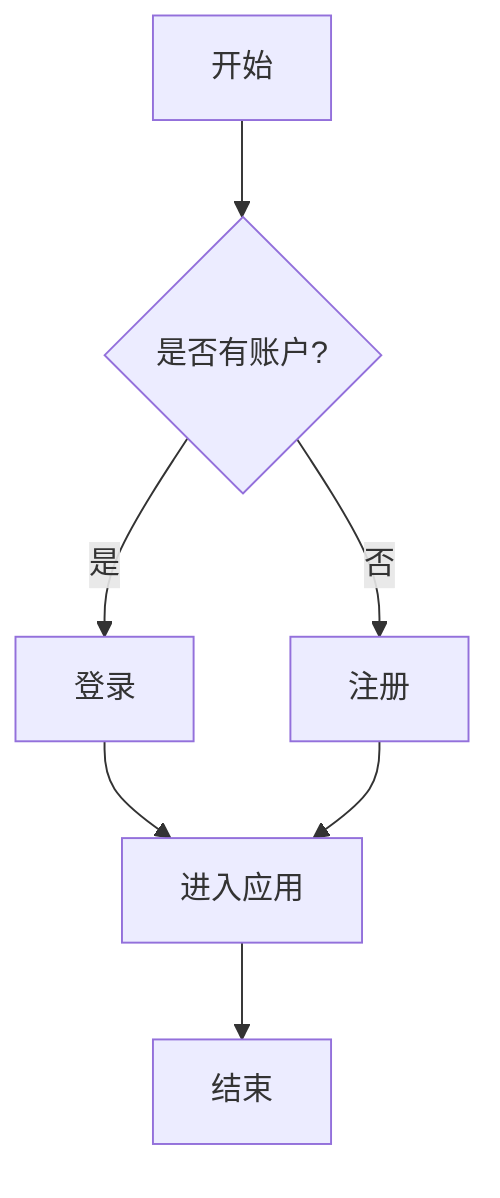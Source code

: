 graph TD
    A[开始] --> B{是否有账户?}
    B -->|是| C[登录]
    B -->|否| D[注册]
    C --> E[进入应用]
    D --> E
    E --> F[结束]